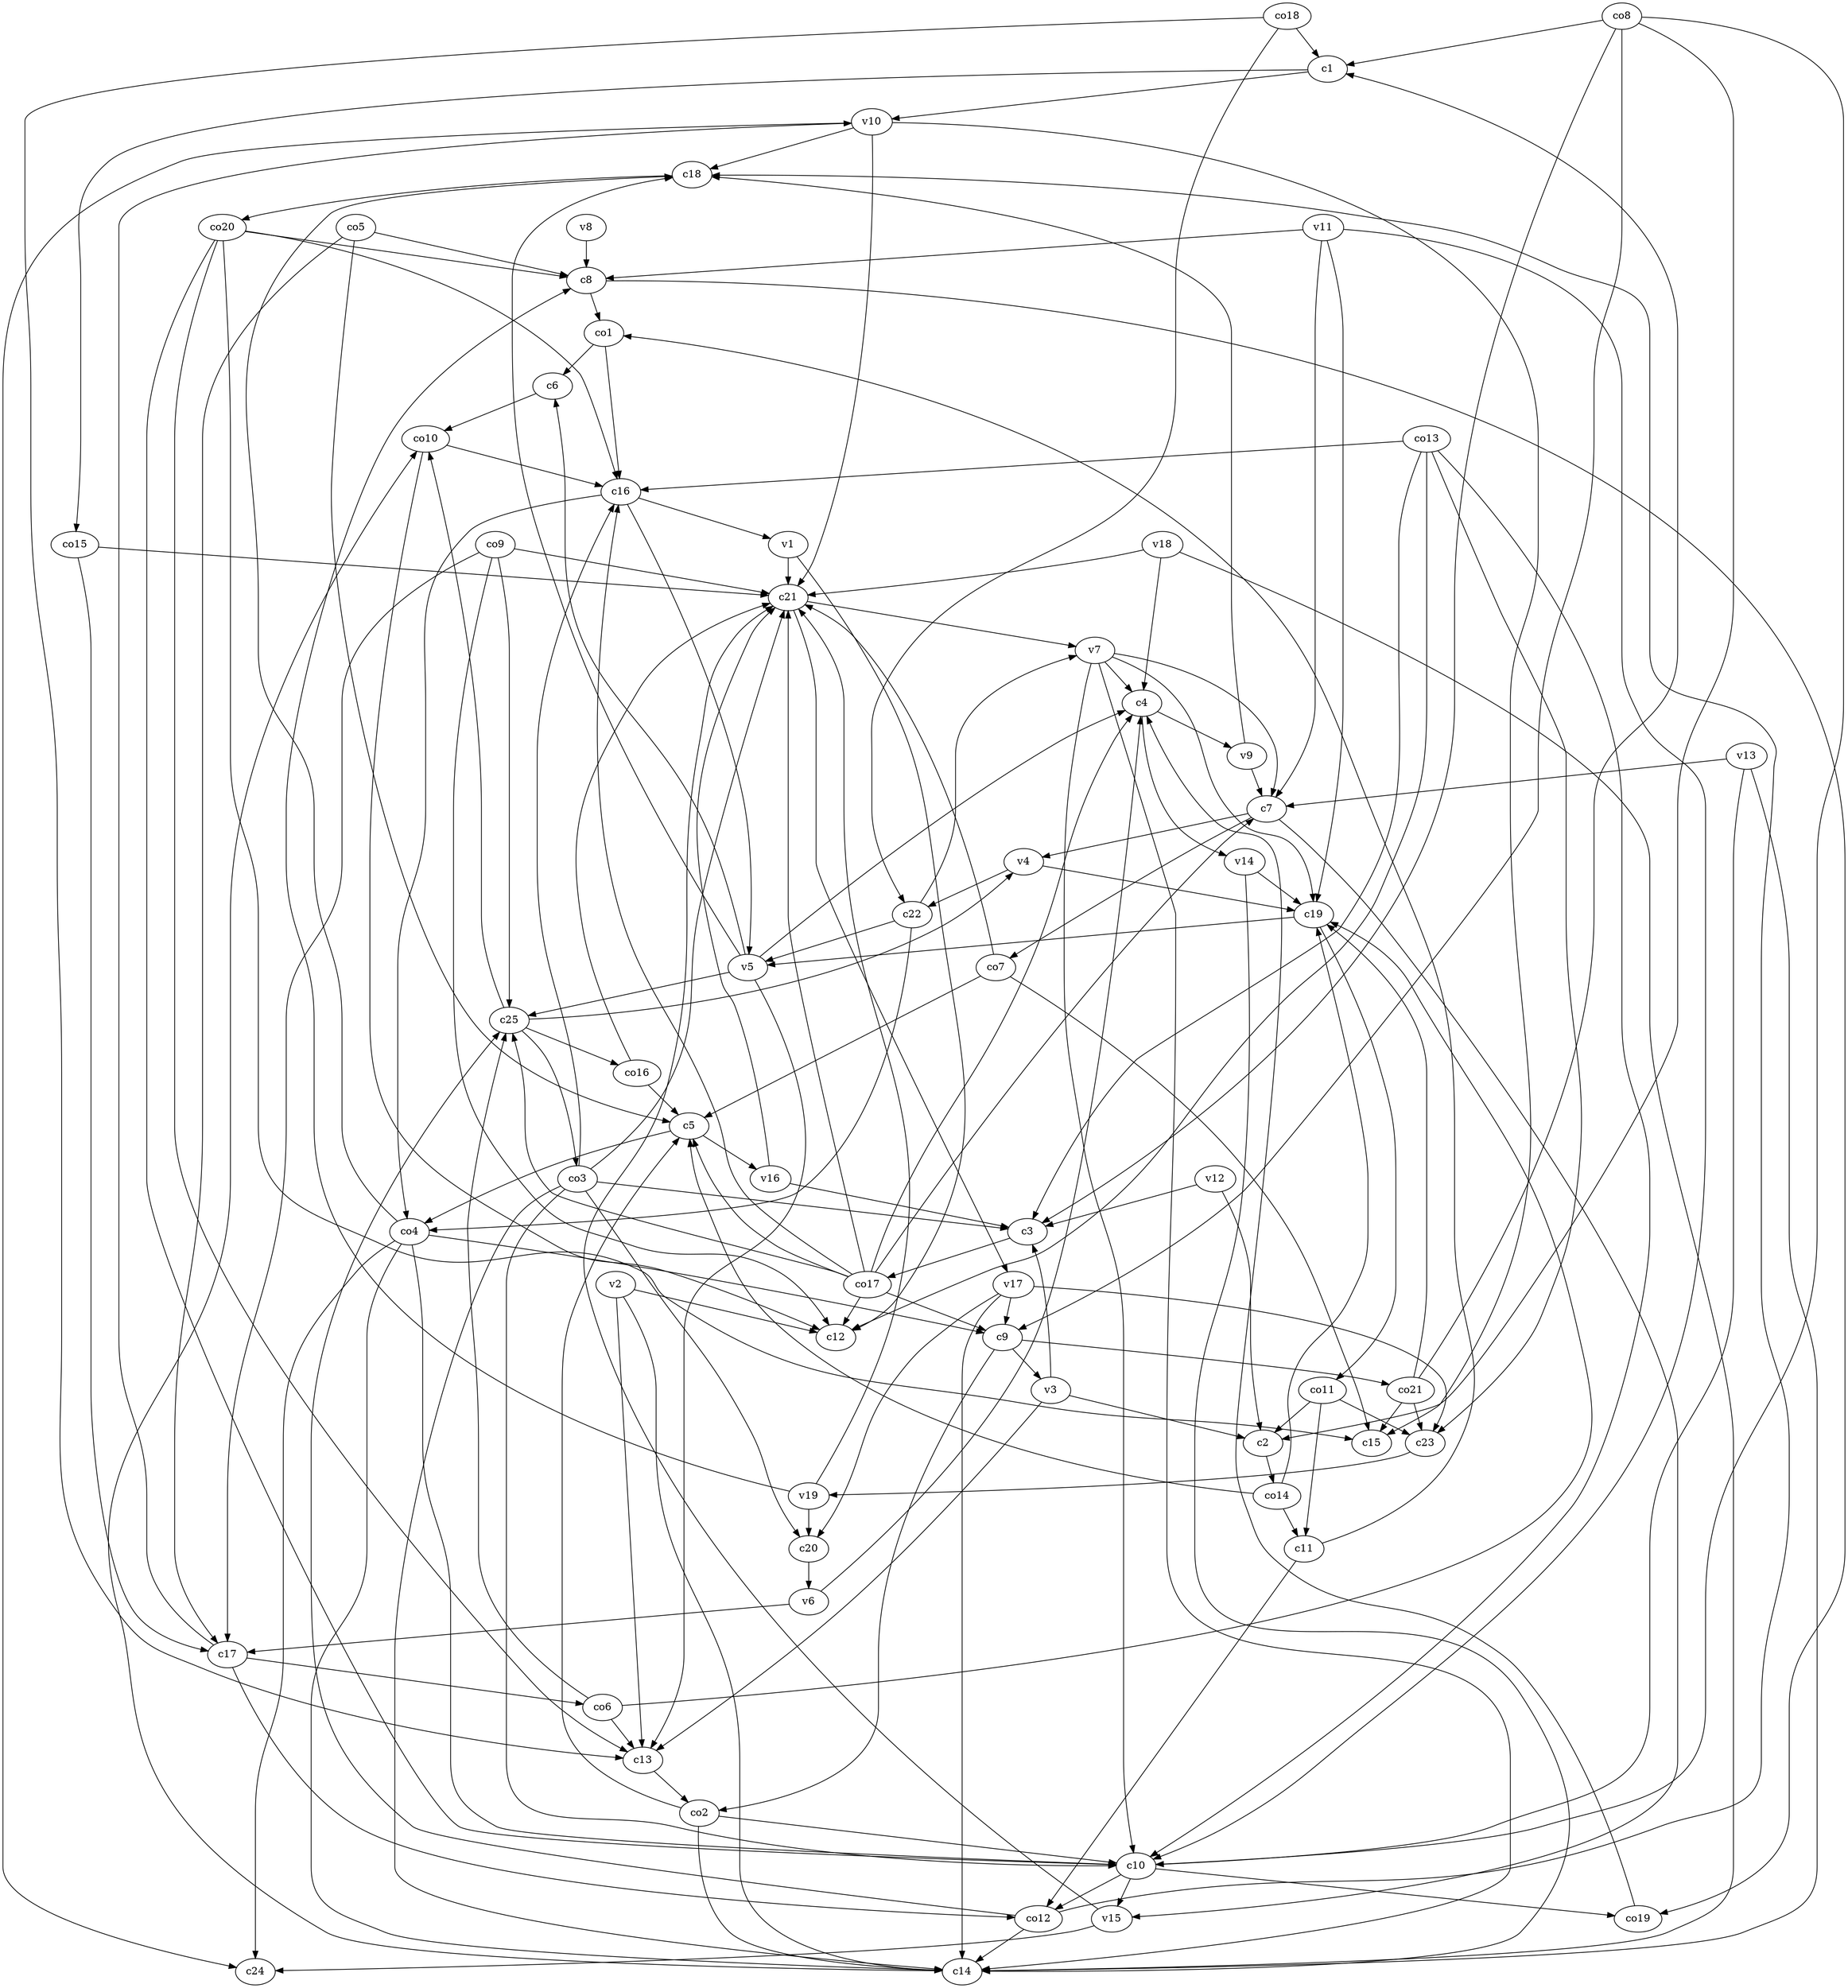 strict digraph  {
c1;
c2;
c3;
c4;
c5;
c6;
c7;
c8;
c9;
c10;
c11;
c12;
c13;
c14;
c15;
c16;
c17;
c18;
c19;
c20;
c21;
c22;
c23;
c24;
c25;
v1;
v2;
v3;
v4;
v5;
v6;
v7;
v8;
v9;
v10;
v11;
v12;
v13;
v14;
v15;
v16;
v17;
v18;
v19;
co1;
co2;
co3;
co4;
co5;
co6;
co7;
co8;
co9;
co10;
co11;
co12;
co13;
co14;
co15;
co16;
co17;
co18;
co19;
co20;
co21;
c1 -> co15  [weight=1];
c1 -> v10  [weight=1];
c2 -> co14  [weight=1];
c3 -> co17  [weight=1];
c4 -> v14  [weight=1];
c4 -> v9  [weight=1];
c5 -> co4  [weight=1];
c5 -> v16  [weight=1];
c6 -> co10  [weight=1];
c7 -> v15  [weight=1];
c7 -> v4  [weight=1];
c7 -> co7  [weight=1];
c8 -> co19  [weight=1];
c8 -> co1  [weight=1];
c9 -> v3  [weight=1];
c9 -> co21  [weight=1];
c9 -> co2  [weight=1];
c10 -> co12  [weight=1];
c10 -> co19  [weight=1];
c10 -> v15  [weight=1];
c11 -> co12  [weight=1];
c11 -> co1  [weight=1];
c13 -> co2  [weight=1];
c14 -> co10  [weight=1];
c16 -> v1  [weight=1];
c16 -> v5  [weight=1];
c16 -> co4  [weight=1];
c17 -> v10  [weight=1];
c17 -> co12  [weight=1];
c17 -> co6  [weight=1];
c18 -> co20  [weight=1];
c19 -> v5  [weight=1];
c19 -> co11  [weight=1];
c20 -> v6  [weight=1];
c21 -> v17  [weight=1];
c21 -> v7  [weight=1];
c22 -> v5  [weight=1];
c22 -> co4  [weight=1];
c22 -> v7  [weight=1];
c23 -> v19  [weight=1];
c25 -> co16  [weight=1];
c25 -> v4  [weight=1];
c25 -> co10  [weight=1];
c25 -> co3  [weight=1];
v1 -> c21  [weight=1];
v1 -> c12  [weight=1];
v2 -> c13  [weight=1];
v2 -> c14  [weight=1];
v2 -> c12  [weight=1];
v3 -> c2  [weight=1];
v3 -> c3  [weight=1];
v3 -> c13  [weight=1];
v4 -> c19  [weight=1];
v4 -> c22  [weight=1];
v5 -> c13  [weight=1];
v5 -> c25  [weight=1];
v5 -> c6  [weight=1];
v5 -> c4  [weight=1];
v5 -> c18  [weight=1];
v6 -> c4  [weight=1];
v6 -> c17  [weight=1];
v7 -> c14  [weight=1];
v7 -> c10  [weight=1];
v7 -> c19  [weight=1];
v7 -> c7  [weight=1];
v7 -> c4  [weight=1];
v8 -> c8  [weight=1];
v9 -> c7  [weight=1];
v9 -> c18  [weight=1];
v10 -> c24  [weight=1];
v10 -> c21  [weight=1];
v10 -> c18  [weight=1];
v10 -> c15  [weight=1];
v11 -> c19  [weight=1];
v11 -> c7  [weight=1];
v11 -> c8  [weight=1];
v11 -> c10  [weight=1];
v12 -> c3  [weight=1];
v12 -> c2  [weight=1];
v13 -> c14  [weight=1];
v13 -> c7  [weight=1];
v13 -> c10  [weight=1];
v14 -> c19  [weight=1];
v14 -> c14  [weight=1];
v15 -> c21  [weight=1];
v15 -> c24  [weight=1];
v16 -> c3  [weight=1];
v16 -> c21  [weight=1];
v17 -> c9  [weight=1];
v17 -> c23  [weight=1];
v17 -> c14  [weight=1];
v17 -> c20  [weight=1];
v18 -> c14  [weight=1];
v18 -> c21  [weight=1];
v18 -> c4  [weight=1];
v19 -> c8  [weight=1];
v19 -> c21  [weight=1];
v19 -> c20  [weight=1];
co1 -> c6  [weight=1];
co1 -> c16  [weight=1];
co2 -> c14  [weight=1];
co2 -> c10  [weight=1];
co2 -> c5  [weight=1];
co3 -> c3  [weight=1];
co3 -> c16  [weight=1];
co3 -> c21  [weight=1];
co3 -> c14  [weight=1];
co3 -> c20  [weight=1];
co3 -> c10  [weight=1];
co4 -> c10  [weight=1];
co4 -> c24  [weight=1];
co4 -> c14  [weight=1];
co4 -> c18  [weight=1];
co4 -> c9  [weight=1];
co5 -> c5  [weight=1];
co5 -> c8  [weight=1];
co5 -> c17  [weight=1];
co6 -> c25  [weight=1];
co6 -> c19  [weight=1];
co6 -> c13  [weight=1];
co7 -> c15  [weight=1];
co7 -> c5  [weight=1];
co7 -> c21  [weight=1];
co8 -> c1  [weight=1];
co8 -> c9  [weight=1];
co8 -> c3  [weight=1];
co8 -> c10  [weight=1];
co8 -> c2  [weight=1];
co9 -> c21  [weight=1];
co9 -> c25  [weight=1];
co9 -> c17  [weight=1];
co9 -> c12  [weight=1];
co10 -> c12  [weight=1];
co10 -> c16  [weight=1];
co11 -> c2  [weight=1];
co11 -> c11  [weight=1];
co11 -> c23  [weight=1];
co12 -> c25  [weight=1];
co12 -> c18  [weight=1];
co12 -> c14  [weight=1];
co13 -> c10  [weight=1];
co13 -> c16  [weight=1];
co13 -> c23  [weight=1];
co13 -> c12  [weight=1];
co13 -> c3  [weight=1];
co14 -> c11  [weight=1];
co14 -> c5  [weight=1];
co14 -> c19  [weight=1];
co15 -> c17  [weight=1];
co15 -> c21  [weight=1];
co16 -> c21  [weight=1];
co16 -> c5  [weight=1];
co17 -> c9  [weight=1];
co17 -> c12  [weight=1];
co17 -> c5  [weight=1];
co17 -> c16  [weight=1];
co17 -> c7  [weight=1];
co17 -> c25  [weight=1];
co17 -> c21  [weight=1];
co17 -> c4  [weight=1];
co18 -> c22  [weight=1];
co18 -> c13  [weight=1];
co18 -> c1  [weight=1];
co19 -> c4  [weight=1];
co20 -> c13  [weight=1];
co20 -> c10  [weight=1];
co20 -> c16  [weight=1];
co20 -> c15  [weight=1];
co20 -> c8  [weight=1];
co21 -> c19  [weight=1];
co21 -> c1  [weight=1];
co21 -> c23  [weight=1];
co21 -> c15  [weight=1];
}
